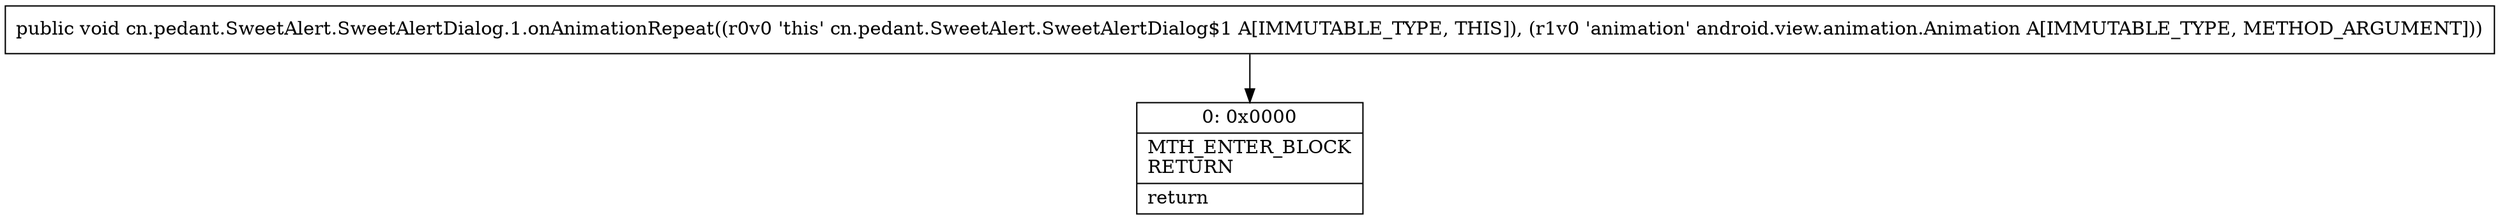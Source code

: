 digraph "CFG forcn.pedant.SweetAlert.SweetAlertDialog.1.onAnimationRepeat(Landroid\/view\/animation\/Animation;)V" {
Node_0 [shape=record,label="{0\:\ 0x0000|MTH_ENTER_BLOCK\lRETURN\l|return\l}"];
MethodNode[shape=record,label="{public void cn.pedant.SweetAlert.SweetAlertDialog.1.onAnimationRepeat((r0v0 'this' cn.pedant.SweetAlert.SweetAlertDialog$1 A[IMMUTABLE_TYPE, THIS]), (r1v0 'animation' android.view.animation.Animation A[IMMUTABLE_TYPE, METHOD_ARGUMENT])) }"];
MethodNode -> Node_0;
}

